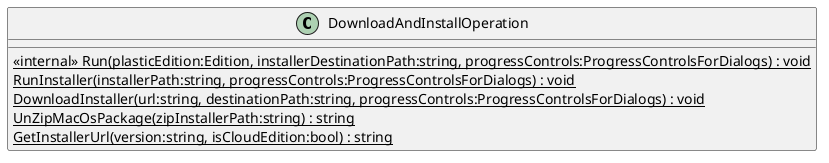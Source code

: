 @startuml
class DownloadAndInstallOperation {
    <<internal>> {static} Run(plasticEdition:Edition, installerDestinationPath:string, progressControls:ProgressControlsForDialogs) : void
    {static} RunInstaller(installerPath:string, progressControls:ProgressControlsForDialogs) : void
    {static} DownloadInstaller(url:string, destinationPath:string, progressControls:ProgressControlsForDialogs) : void
    {static} UnZipMacOsPackage(zipInstallerPath:string) : string
    {static} GetInstallerUrl(version:string, isCloudEdition:bool) : string
}
@enduml
